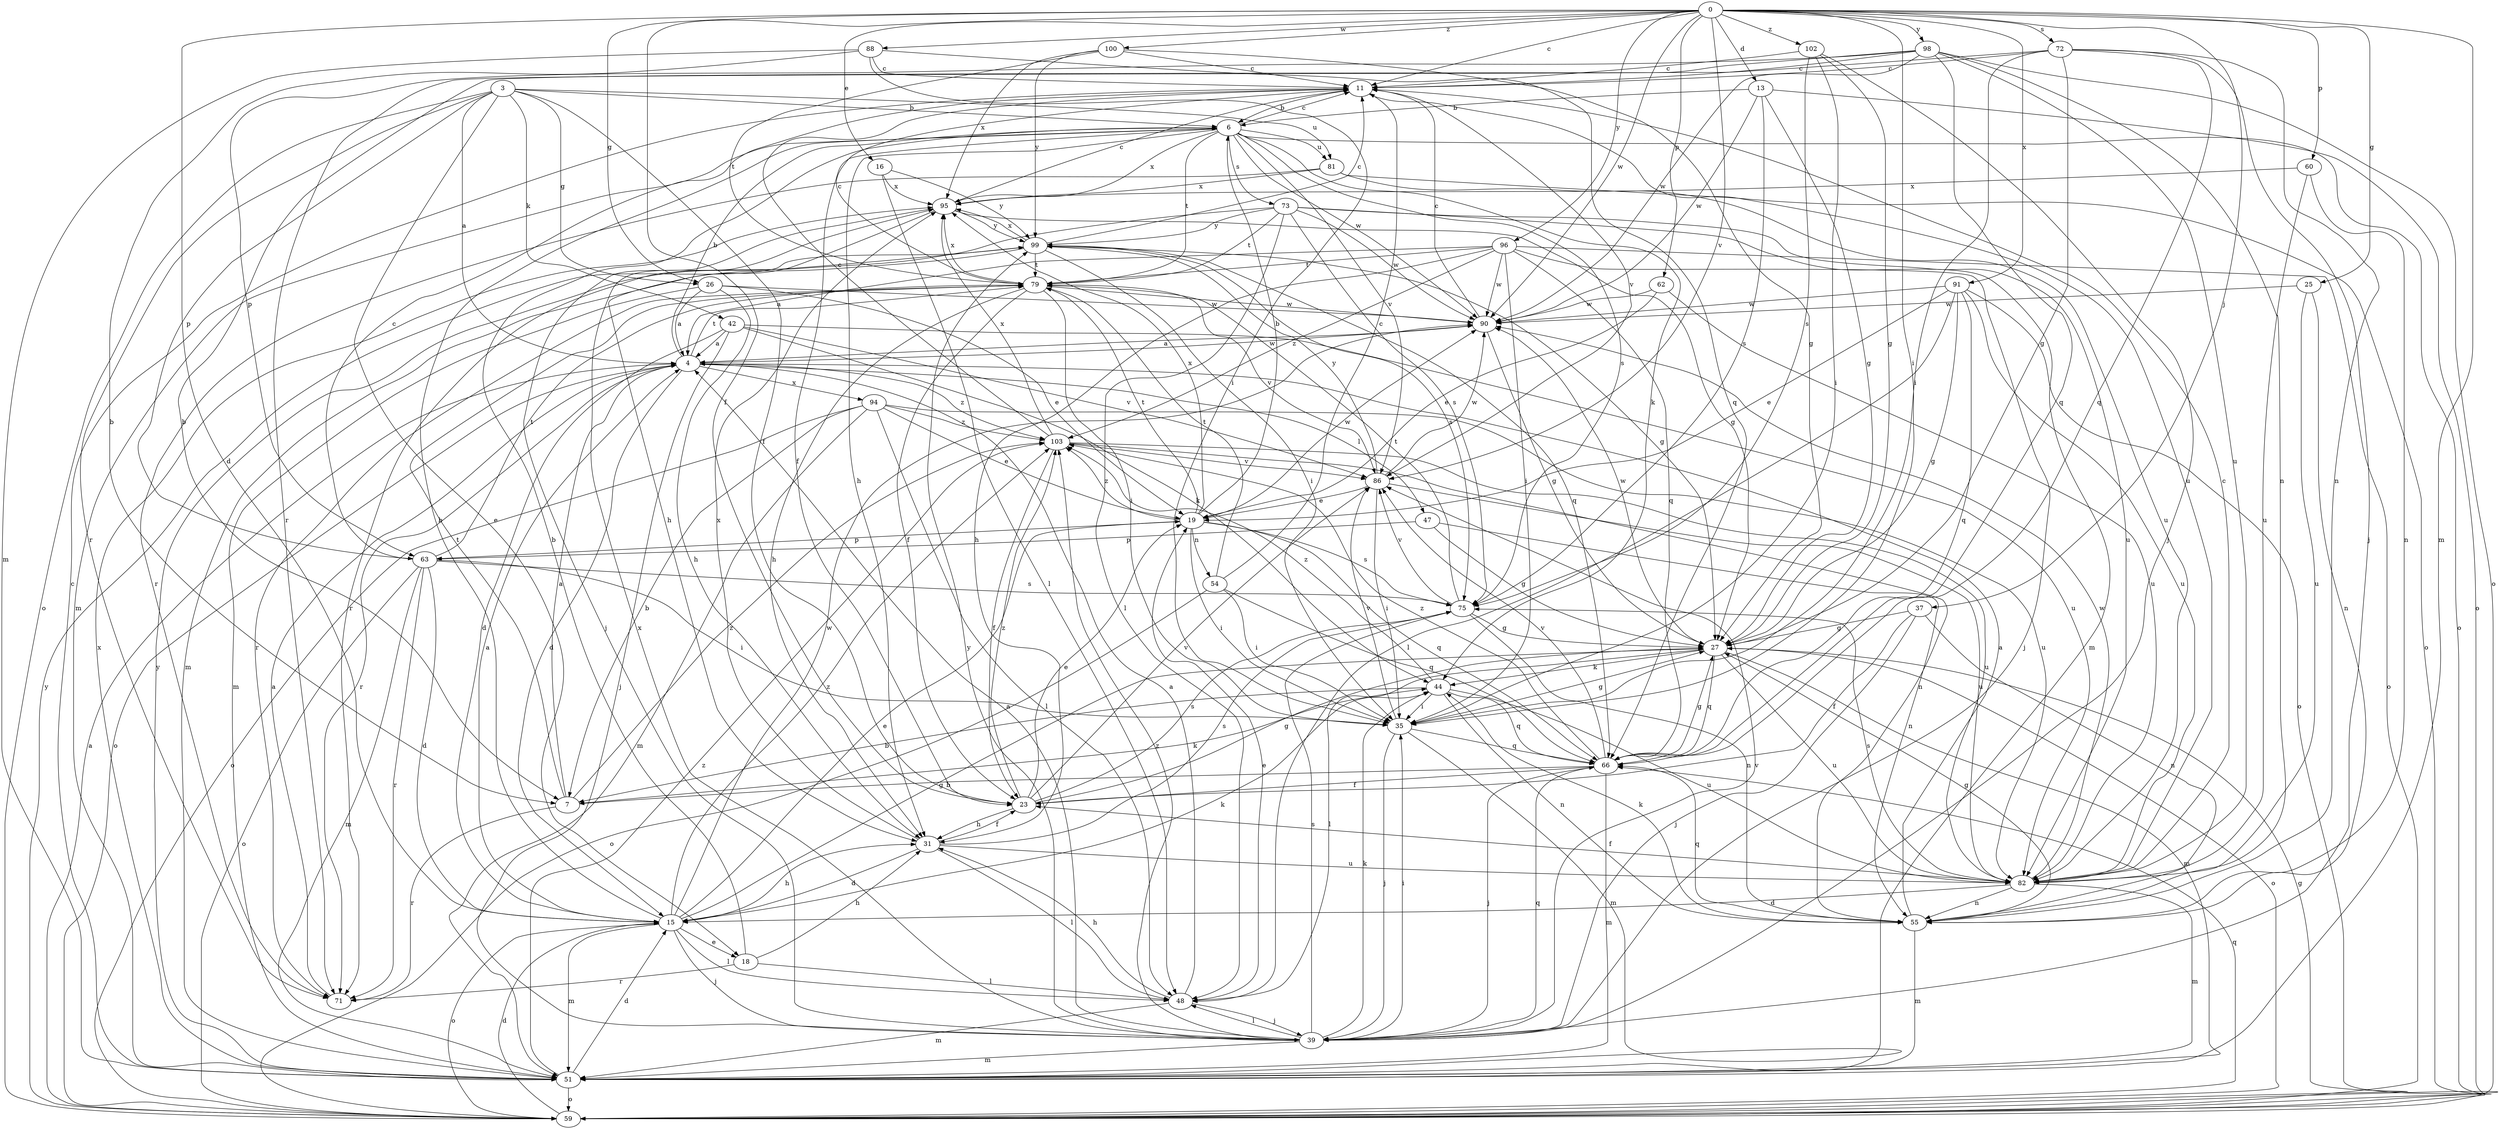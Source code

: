 strict digraph  {
0;
3;
4;
6;
7;
11;
13;
15;
16;
18;
19;
23;
25;
26;
27;
31;
35;
37;
39;
42;
44;
47;
48;
51;
54;
55;
59;
60;
62;
63;
66;
71;
72;
73;
75;
79;
81;
82;
86;
88;
90;
91;
94;
95;
96;
98;
99;
100;
102;
103;
0 -> 11  [label=c];
0 -> 13  [label=d];
0 -> 15  [label=d];
0 -> 16  [label=e];
0 -> 23  [label=f];
0 -> 25  [label=g];
0 -> 26  [label=g];
0 -> 35  [label=i];
0 -> 37  [label=j];
0 -> 51  [label=m];
0 -> 60  [label=p];
0 -> 62  [label=p];
0 -> 72  [label=s];
0 -> 86  [label=v];
0 -> 88  [label=w];
0 -> 90  [label=w];
0 -> 91  [label=x];
0 -> 96  [label=y];
0 -> 98  [label=y];
0 -> 100  [label=z];
0 -> 102  [label=z];
3 -> 4  [label=a];
3 -> 6  [label=b];
3 -> 18  [label=e];
3 -> 23  [label=f];
3 -> 26  [label=g];
3 -> 42  [label=k];
3 -> 59  [label=o];
3 -> 63  [label=p];
3 -> 71  [label=r];
3 -> 81  [label=u];
4 -> 6  [label=b];
4 -> 15  [label=d];
4 -> 47  [label=l];
4 -> 59  [label=o];
4 -> 71  [label=r];
4 -> 79  [label=t];
4 -> 90  [label=w];
4 -> 94  [label=x];
4 -> 103  [label=z];
6 -> 11  [label=c];
6 -> 23  [label=f];
6 -> 31  [label=h];
6 -> 44  [label=k];
6 -> 51  [label=m];
6 -> 59  [label=o];
6 -> 73  [label=s];
6 -> 75  [label=s];
6 -> 79  [label=t];
6 -> 81  [label=u];
6 -> 86  [label=v];
6 -> 90  [label=w];
6 -> 95  [label=x];
7 -> 4  [label=a];
7 -> 44  [label=k];
7 -> 71  [label=r];
7 -> 79  [label=t];
7 -> 103  [label=z];
11 -> 6  [label=b];
11 -> 82  [label=u];
11 -> 86  [label=v];
13 -> 6  [label=b];
13 -> 27  [label=g];
13 -> 59  [label=o];
13 -> 75  [label=s];
13 -> 90  [label=w];
15 -> 4  [label=a];
15 -> 6  [label=b];
15 -> 18  [label=e];
15 -> 19  [label=e];
15 -> 27  [label=g];
15 -> 31  [label=h];
15 -> 39  [label=j];
15 -> 44  [label=k];
15 -> 48  [label=l];
15 -> 51  [label=m];
15 -> 59  [label=o];
15 -> 90  [label=w];
15 -> 103  [label=z];
16 -> 48  [label=l];
16 -> 95  [label=x];
16 -> 99  [label=y];
18 -> 6  [label=b];
18 -> 31  [label=h];
18 -> 48  [label=l];
18 -> 71  [label=r];
19 -> 6  [label=b];
19 -> 35  [label=i];
19 -> 54  [label=n];
19 -> 63  [label=p];
19 -> 66  [label=q];
19 -> 75  [label=s];
19 -> 79  [label=t];
19 -> 90  [label=w];
19 -> 95  [label=x];
19 -> 103  [label=z];
23 -> 19  [label=e];
23 -> 27  [label=g];
23 -> 31  [label=h];
23 -> 75  [label=s];
23 -> 86  [label=v];
23 -> 103  [label=z];
25 -> 55  [label=n];
25 -> 82  [label=u];
25 -> 90  [label=w];
26 -> 4  [label=a];
26 -> 19  [label=e];
26 -> 31  [label=h];
26 -> 51  [label=m];
26 -> 90  [label=w];
27 -> 44  [label=k];
27 -> 48  [label=l];
27 -> 51  [label=m];
27 -> 59  [label=o];
27 -> 66  [label=q];
27 -> 82  [label=u];
27 -> 90  [label=w];
31 -> 15  [label=d];
31 -> 23  [label=f];
31 -> 48  [label=l];
31 -> 75  [label=s];
31 -> 82  [label=u];
31 -> 95  [label=x];
35 -> 27  [label=g];
35 -> 39  [label=j];
35 -> 51  [label=m];
35 -> 66  [label=q];
35 -> 86  [label=v];
37 -> 23  [label=f];
37 -> 27  [label=g];
37 -> 39  [label=j];
37 -> 55  [label=n];
39 -> 4  [label=a];
39 -> 35  [label=i];
39 -> 44  [label=k];
39 -> 48  [label=l];
39 -> 51  [label=m];
39 -> 66  [label=q];
39 -> 75  [label=s];
39 -> 86  [label=v];
39 -> 95  [label=x];
39 -> 99  [label=y];
39 -> 103  [label=z];
42 -> 4  [label=a];
42 -> 15  [label=d];
42 -> 39  [label=j];
42 -> 44  [label=k];
42 -> 82  [label=u];
42 -> 86  [label=v];
44 -> 7  [label=b];
44 -> 35  [label=i];
44 -> 55  [label=n];
44 -> 66  [label=q];
44 -> 82  [label=u];
44 -> 103  [label=z];
47 -> 27  [label=g];
47 -> 55  [label=n];
47 -> 63  [label=p];
48 -> 4  [label=a];
48 -> 19  [label=e];
48 -> 31  [label=h];
48 -> 39  [label=j];
48 -> 51  [label=m];
51 -> 11  [label=c];
51 -> 15  [label=d];
51 -> 59  [label=o];
51 -> 95  [label=x];
51 -> 99  [label=y];
51 -> 103  [label=z];
54 -> 11  [label=c];
54 -> 35  [label=i];
54 -> 59  [label=o];
54 -> 66  [label=q];
54 -> 79  [label=t];
55 -> 4  [label=a];
55 -> 27  [label=g];
55 -> 44  [label=k];
55 -> 51  [label=m];
55 -> 66  [label=q];
59 -> 4  [label=a];
59 -> 15  [label=d];
59 -> 27  [label=g];
59 -> 66  [label=q];
59 -> 99  [label=y];
60 -> 55  [label=n];
60 -> 82  [label=u];
60 -> 95  [label=x];
62 -> 19  [label=e];
62 -> 82  [label=u];
62 -> 90  [label=w];
63 -> 11  [label=c];
63 -> 15  [label=d];
63 -> 35  [label=i];
63 -> 51  [label=m];
63 -> 59  [label=o];
63 -> 71  [label=r];
63 -> 75  [label=s];
63 -> 79  [label=t];
66 -> 7  [label=b];
66 -> 23  [label=f];
66 -> 27  [label=g];
66 -> 39  [label=j];
66 -> 51  [label=m];
66 -> 86  [label=v];
66 -> 103  [label=z];
71 -> 4  [label=a];
72 -> 7  [label=b];
72 -> 11  [label=c];
72 -> 27  [label=g];
72 -> 35  [label=i];
72 -> 39  [label=j];
72 -> 55  [label=n];
72 -> 66  [label=q];
73 -> 48  [label=l];
73 -> 51  [label=m];
73 -> 71  [label=r];
73 -> 75  [label=s];
73 -> 79  [label=t];
73 -> 82  [label=u];
73 -> 90  [label=w];
73 -> 99  [label=y];
75 -> 27  [label=g];
75 -> 55  [label=n];
75 -> 79  [label=t];
75 -> 86  [label=v];
79 -> 11  [label=c];
79 -> 23  [label=f];
79 -> 31  [label=h];
79 -> 35  [label=i];
79 -> 71  [label=r];
79 -> 86  [label=v];
79 -> 90  [label=w];
79 -> 95  [label=x];
81 -> 59  [label=o];
81 -> 71  [label=r];
81 -> 82  [label=u];
81 -> 95  [label=x];
82 -> 11  [label=c];
82 -> 15  [label=d];
82 -> 23  [label=f];
82 -> 51  [label=m];
82 -> 55  [label=n];
82 -> 75  [label=s];
82 -> 90  [label=w];
86 -> 19  [label=e];
86 -> 35  [label=i];
86 -> 82  [label=u];
86 -> 90  [label=w];
86 -> 99  [label=y];
88 -> 7  [label=b];
88 -> 11  [label=c];
88 -> 35  [label=i];
88 -> 51  [label=m];
88 -> 66  [label=q];
90 -> 4  [label=a];
90 -> 11  [label=c];
90 -> 27  [label=g];
91 -> 19  [label=e];
91 -> 27  [label=g];
91 -> 48  [label=l];
91 -> 59  [label=o];
91 -> 66  [label=q];
91 -> 82  [label=u];
91 -> 90  [label=w];
94 -> 7  [label=b];
94 -> 19  [label=e];
94 -> 48  [label=l];
94 -> 51  [label=m];
94 -> 59  [label=o];
94 -> 82  [label=u];
94 -> 103  [label=z];
95 -> 11  [label=c];
95 -> 27  [label=g];
95 -> 31  [label=h];
95 -> 39  [label=j];
95 -> 99  [label=y];
96 -> 4  [label=a];
96 -> 31  [label=h];
96 -> 35  [label=i];
96 -> 39  [label=j];
96 -> 59  [label=o];
96 -> 66  [label=q];
96 -> 79  [label=t];
96 -> 90  [label=w];
96 -> 103  [label=z];
98 -> 11  [label=c];
98 -> 55  [label=n];
98 -> 59  [label=o];
98 -> 63  [label=p];
98 -> 66  [label=q];
98 -> 71  [label=r];
98 -> 82  [label=u];
98 -> 90  [label=w];
99 -> 11  [label=c];
99 -> 27  [label=g];
99 -> 35  [label=i];
99 -> 51  [label=m];
99 -> 66  [label=q];
99 -> 75  [label=s];
99 -> 79  [label=t];
99 -> 95  [label=x];
100 -> 11  [label=c];
100 -> 27  [label=g];
100 -> 79  [label=t];
100 -> 95  [label=x];
100 -> 99  [label=y];
102 -> 11  [label=c];
102 -> 27  [label=g];
102 -> 35  [label=i];
102 -> 39  [label=j];
102 -> 75  [label=s];
103 -> 11  [label=c];
103 -> 23  [label=f];
103 -> 55  [label=n];
103 -> 82  [label=u];
103 -> 86  [label=v];
103 -> 95  [label=x];
}
